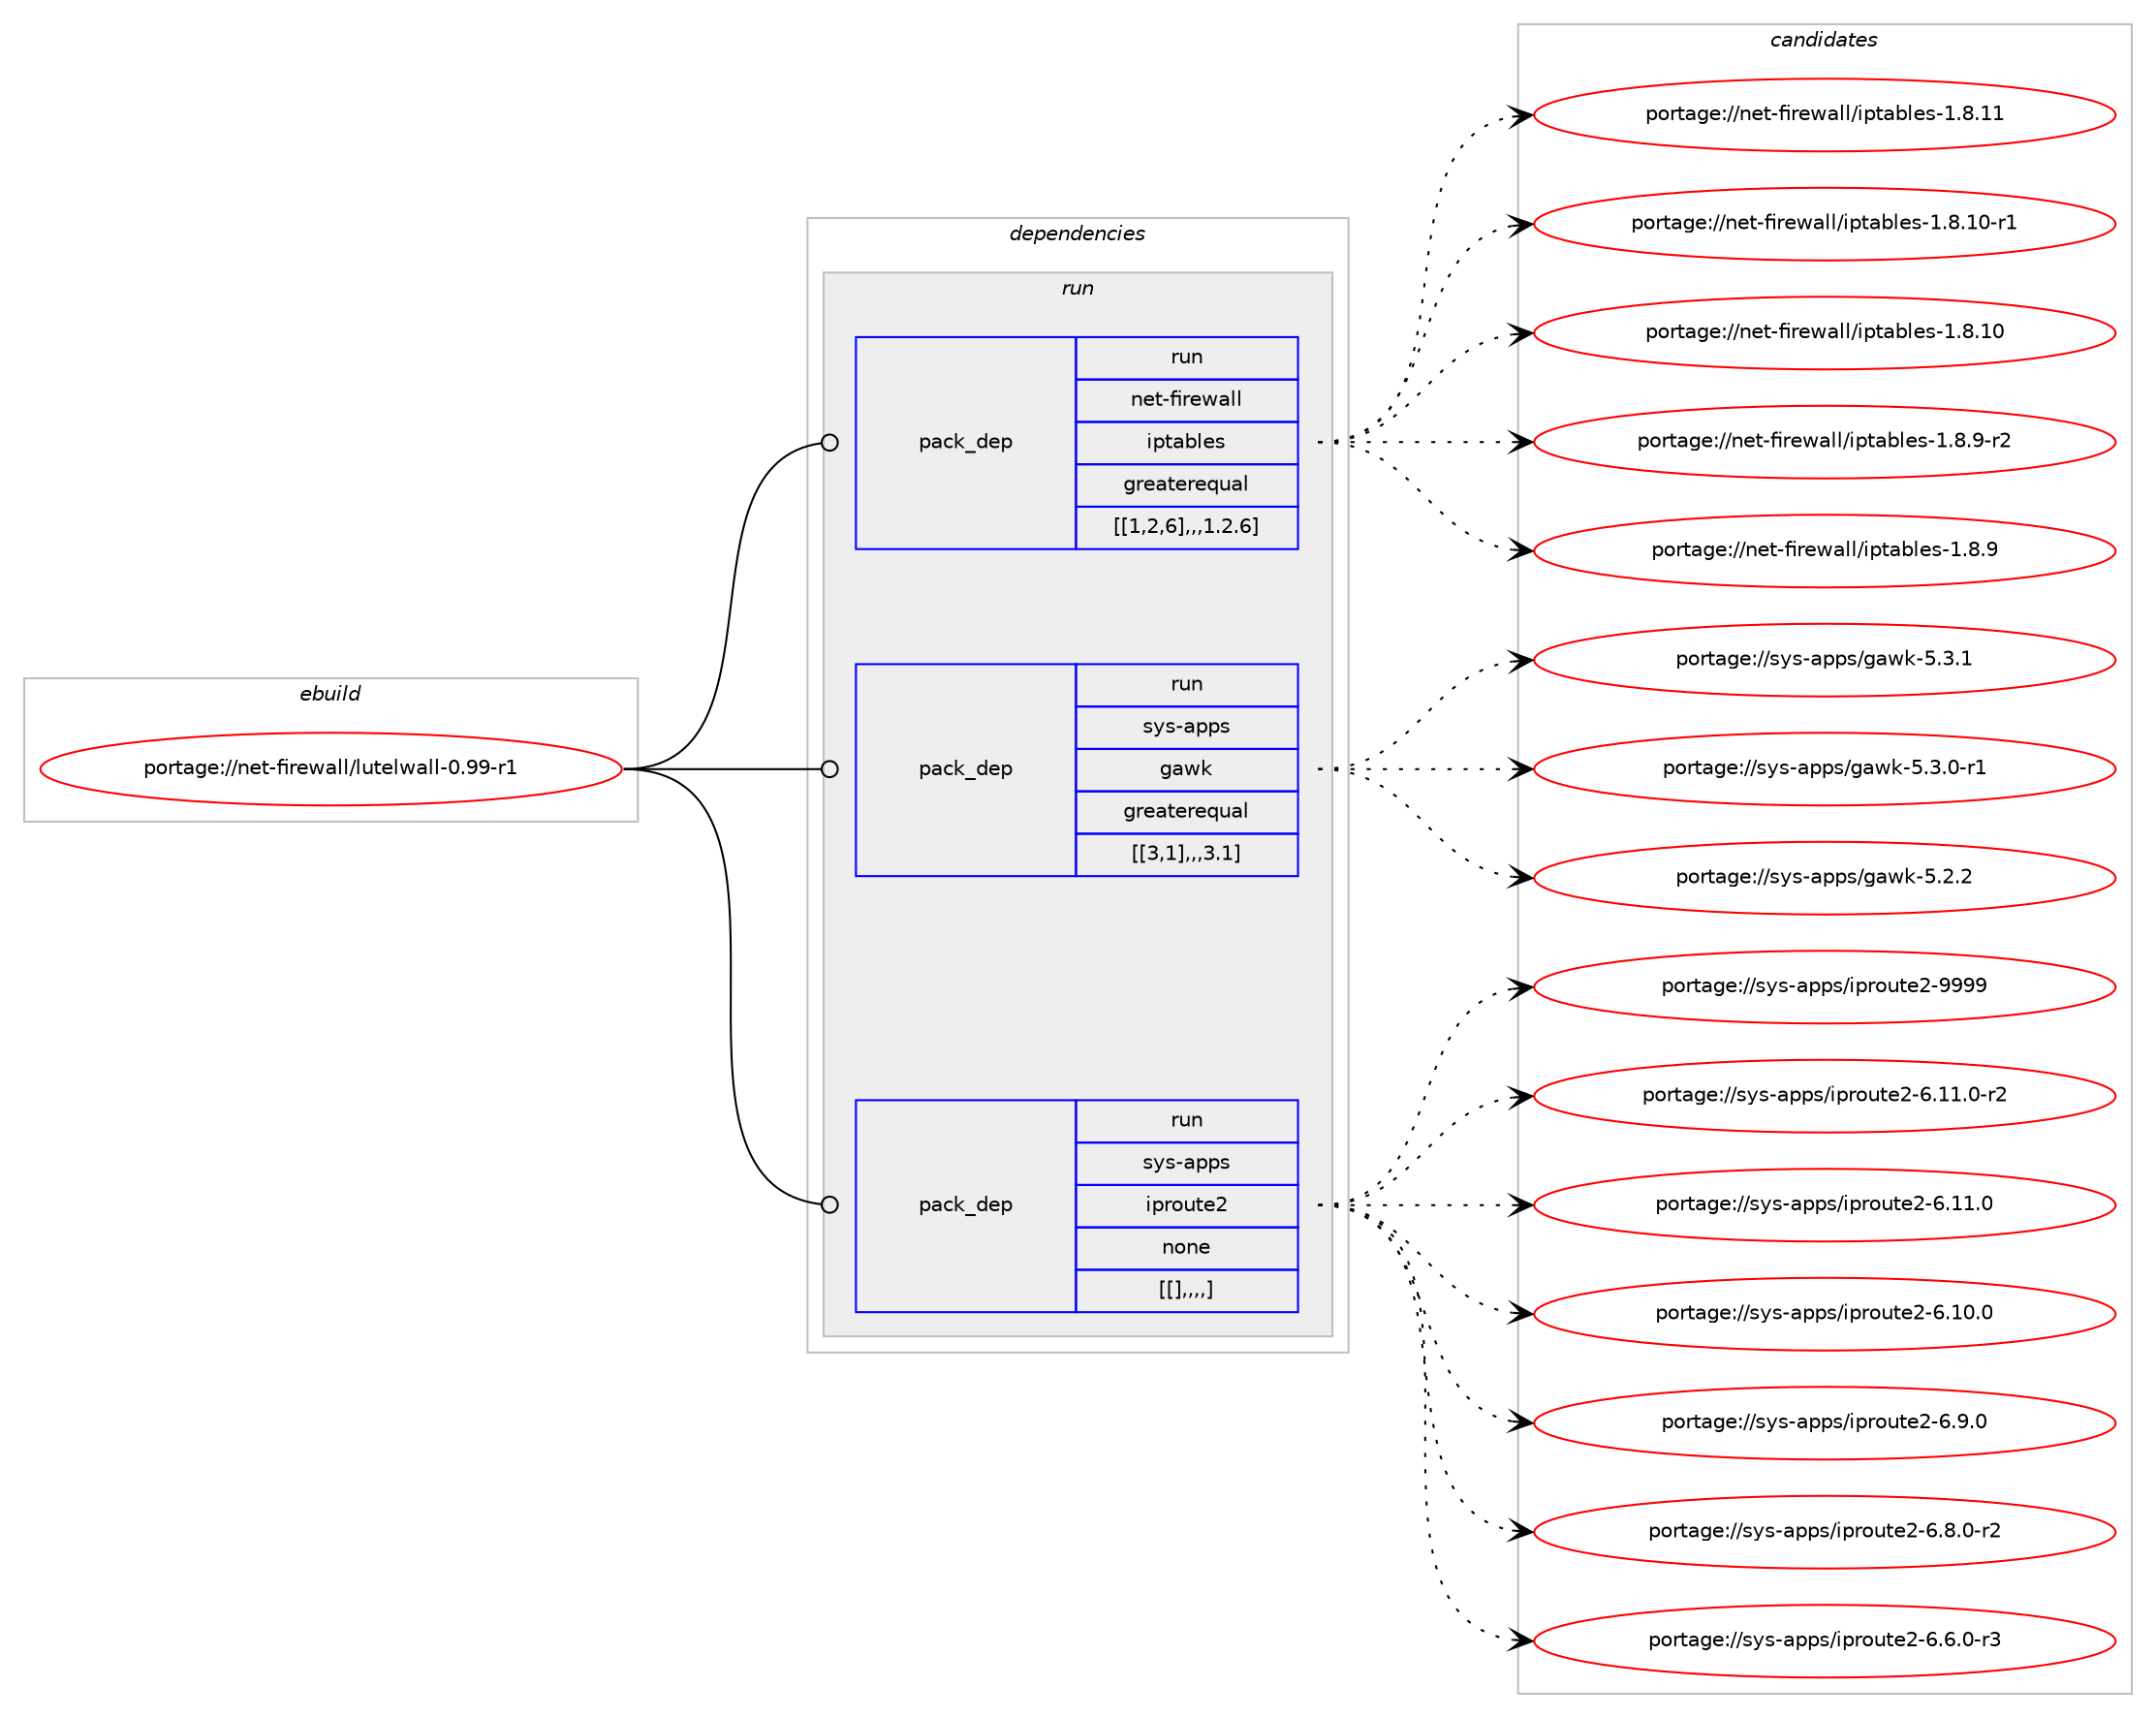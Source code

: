 digraph prolog {

# *************
# Graph options
# *************

newrank=true;
concentrate=true;
compound=true;
graph [rankdir=LR,fontname=Helvetica,fontsize=10,ranksep=1.5];#, ranksep=2.5, nodesep=0.2];
edge  [arrowhead=vee];
node  [fontname=Helvetica,fontsize=10];

# **********
# The ebuild
# **********

subgraph cluster_leftcol {
color=gray;
label=<<i>ebuild</i>>;
id [label="portage://net-firewall/lutelwall-0.99-r1", color=red, width=4, href="../net-firewall/lutelwall-0.99-r1.svg"];
}

# ****************
# The dependencies
# ****************

subgraph cluster_midcol {
color=gray;
label=<<i>dependencies</i>>;
subgraph cluster_compile {
fillcolor="#eeeeee";
style=filled;
label=<<i>compile</i>>;
}
subgraph cluster_compileandrun {
fillcolor="#eeeeee";
style=filled;
label=<<i>compile and run</i>>;
}
subgraph cluster_run {
fillcolor="#eeeeee";
style=filled;
label=<<i>run</i>>;
subgraph pack17 {
dependency25 [label=<<TABLE BORDER="0" CELLBORDER="1" CELLSPACING="0" CELLPADDING="4" WIDTH="220"><TR><TD ROWSPAN="6" CELLPADDING="30">pack_dep</TD></TR><TR><TD WIDTH="110">run</TD></TR><TR><TD>net-firewall</TD></TR><TR><TD>iptables</TD></TR><TR><TD>greaterequal</TD></TR><TR><TD>[[1,2,6],,,1.2.6]</TD></TR></TABLE>>, shape=none, color=blue];
}
id:e -> dependency25:w [weight=20,style="solid",arrowhead="odot"];
subgraph pack74 {
dependency101 [label=<<TABLE BORDER="0" CELLBORDER="1" CELLSPACING="0" CELLPADDING="4" WIDTH="220"><TR><TD ROWSPAN="6" CELLPADDING="30">pack_dep</TD></TR><TR><TD WIDTH="110">run</TD></TR><TR><TD>sys-apps</TD></TR><TR><TD>gawk</TD></TR><TR><TD>greaterequal</TD></TR><TR><TD>[[3,1],,,3.1]</TD></TR></TABLE>>, shape=none, color=blue];
}
id:e -> dependency101:w [weight=20,style="solid",arrowhead="odot"];
subgraph pack115 {
dependency139 [label=<<TABLE BORDER="0" CELLBORDER="1" CELLSPACING="0" CELLPADDING="4" WIDTH="220"><TR><TD ROWSPAN="6" CELLPADDING="30">pack_dep</TD></TR><TR><TD WIDTH="110">run</TD></TR><TR><TD>sys-apps</TD></TR><TR><TD>iproute2</TD></TR><TR><TD>none</TD></TR><TR><TD>[[],,,,]</TD></TR></TABLE>>, shape=none, color=blue];
}
id:e -> dependency139:w [weight=20,style="solid",arrowhead="odot"];
}
}

# **************
# The candidates
# **************

subgraph cluster_choices {
rank=same;
color=gray;
label=<<i>candidates</i>>;

subgraph choice28 {
color=black;
nodesep=1;
choice110101116451021051141011199710810847105112116979810810111545494656464949 [label="portage://net-firewall/iptables-1.8.11", color=red, width=4,href="../net-firewall/iptables-1.8.11.svg"];
choice1101011164510210511410111997108108471051121169798108101115454946564649484511449 [label="portage://net-firewall/iptables-1.8.10-r1", color=red, width=4,href="../net-firewall/iptables-1.8.10-r1.svg"];
choice110101116451021051141011199710810847105112116979810810111545494656464948 [label="portage://net-firewall/iptables-1.8.10", color=red, width=4,href="../net-firewall/iptables-1.8.10.svg"];
choice11010111645102105114101119971081084710511211697981081011154549465646574511450 [label="portage://net-firewall/iptables-1.8.9-r2", color=red, width=4,href="../net-firewall/iptables-1.8.9-r2.svg"];
choice1101011164510210511410111997108108471051121169798108101115454946564657 [label="portage://net-firewall/iptables-1.8.9", color=red, width=4,href="../net-firewall/iptables-1.8.9.svg"];
dependency25:e -> choice110101116451021051141011199710810847105112116979810810111545494656464949:w [style=dotted,weight="100"];
dependency25:e -> choice1101011164510210511410111997108108471051121169798108101115454946564649484511449:w [style=dotted,weight="100"];
dependency25:e -> choice110101116451021051141011199710810847105112116979810810111545494656464948:w [style=dotted,weight="100"];
dependency25:e -> choice11010111645102105114101119971081084710511211697981081011154549465646574511450:w [style=dotted,weight="100"];
dependency25:e -> choice1101011164510210511410111997108108471051121169798108101115454946564657:w [style=dotted,weight="100"];
}
subgraph choice31 {
color=black;
nodesep=1;
choice11512111545971121121154710397119107455346514649 [label="portage://sys-apps/gawk-5.3.1", color=red, width=4,href="../sys-apps/gawk-5.3.1.svg"];
choice115121115459711211211547103971191074553465146484511449 [label="portage://sys-apps/gawk-5.3.0-r1", color=red, width=4,href="../sys-apps/gawk-5.3.0-r1.svg"];
choice11512111545971121121154710397119107455346504650 [label="portage://sys-apps/gawk-5.2.2", color=red, width=4,href="../sys-apps/gawk-5.2.2.svg"];
dependency101:e -> choice11512111545971121121154710397119107455346514649:w [style=dotted,weight="100"];
dependency101:e -> choice115121115459711211211547103971191074553465146484511449:w [style=dotted,weight="100"];
dependency101:e -> choice11512111545971121121154710397119107455346504650:w [style=dotted,weight="100"];
}
subgraph choice35 {
color=black;
nodesep=1;
choice115121115459711211211547105112114111117116101504557575757 [label="portage://sys-apps/iproute2-9999", color=red, width=4,href="../sys-apps/iproute2-9999.svg"];
choice11512111545971121121154710511211411111711610150455446494946484511450 [label="portage://sys-apps/iproute2-6.11.0-r2", color=red, width=4,href="../sys-apps/iproute2-6.11.0-r2.svg"];
choice1151211154597112112115471051121141111171161015045544649494648 [label="portage://sys-apps/iproute2-6.11.0", color=red, width=4,href="../sys-apps/iproute2-6.11.0.svg"];
choice1151211154597112112115471051121141111171161015045544649484648 [label="portage://sys-apps/iproute2-6.10.0", color=red, width=4,href="../sys-apps/iproute2-6.10.0.svg"];
choice11512111545971121121154710511211411111711610150455446574648 [label="portage://sys-apps/iproute2-6.9.0", color=red, width=4,href="../sys-apps/iproute2-6.9.0.svg"];
choice115121115459711211211547105112114111117116101504554465646484511450 [label="portage://sys-apps/iproute2-6.8.0-r2", color=red, width=4,href="../sys-apps/iproute2-6.8.0-r2.svg"];
choice115121115459711211211547105112114111117116101504554465446484511451 [label="portage://sys-apps/iproute2-6.6.0-r3", color=red, width=4,href="../sys-apps/iproute2-6.6.0-r3.svg"];
dependency139:e -> choice115121115459711211211547105112114111117116101504557575757:w [style=dotted,weight="100"];
dependency139:e -> choice11512111545971121121154710511211411111711610150455446494946484511450:w [style=dotted,weight="100"];
dependency139:e -> choice1151211154597112112115471051121141111171161015045544649494648:w [style=dotted,weight="100"];
dependency139:e -> choice1151211154597112112115471051121141111171161015045544649484648:w [style=dotted,weight="100"];
dependency139:e -> choice11512111545971121121154710511211411111711610150455446574648:w [style=dotted,weight="100"];
dependency139:e -> choice115121115459711211211547105112114111117116101504554465646484511450:w [style=dotted,weight="100"];
dependency139:e -> choice115121115459711211211547105112114111117116101504554465446484511451:w [style=dotted,weight="100"];
}
}

}
